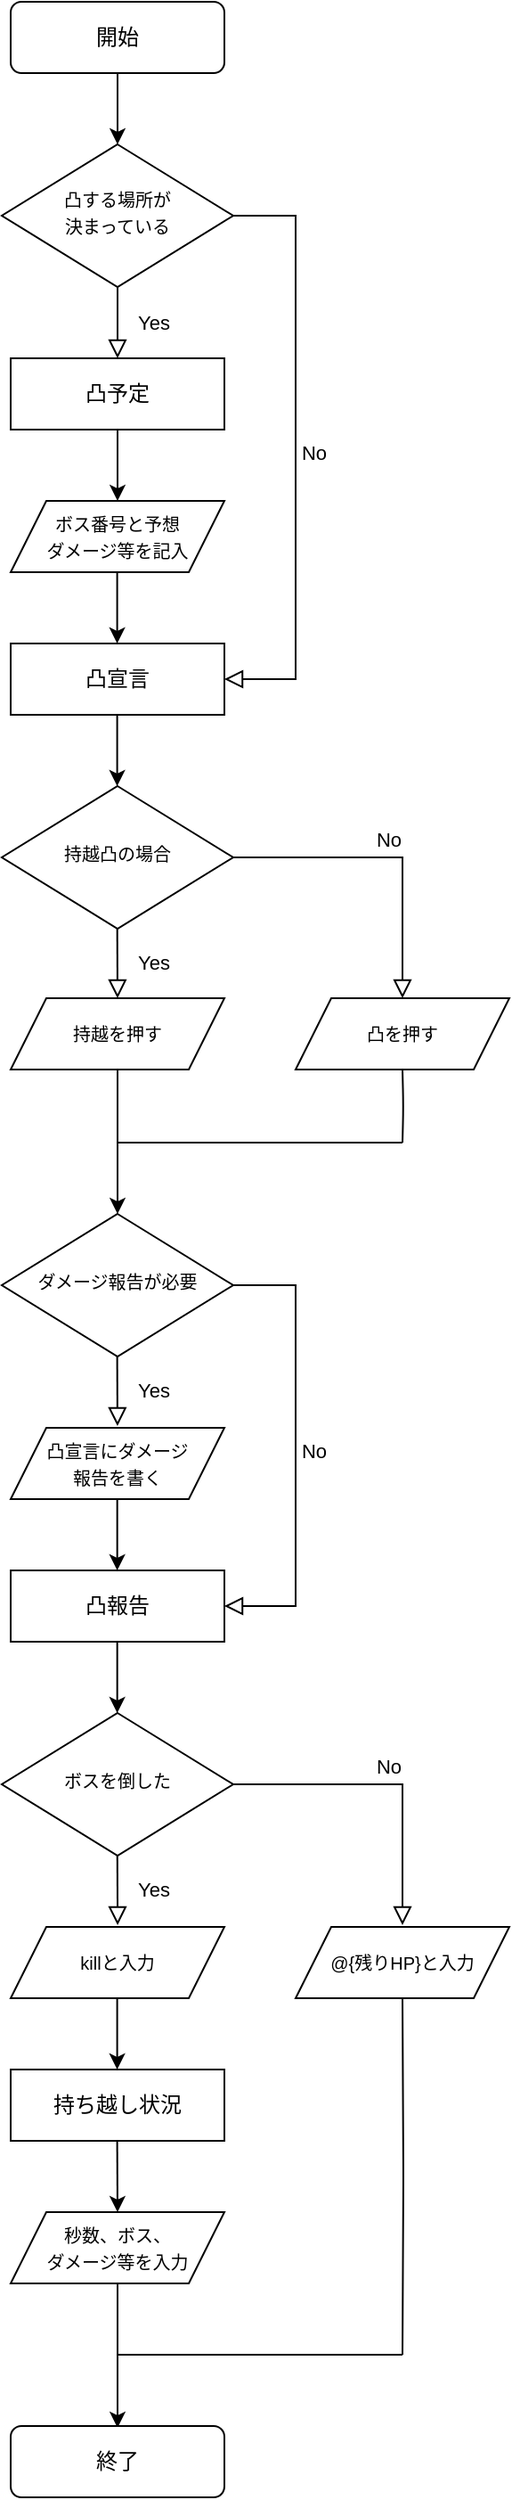 <mxfile version="14.6.6" type="device"><diagram id="C5RBs43oDa-KdzZeNtuy" name="Page-1"><mxGraphModel dx="924" dy="607" grid="1" gridSize="10" guides="1" tooltips="1" connect="1" arrows="1" fold="1" page="1" pageScale="1" pageWidth="580" pageHeight="1669" math="0" shadow="0"><root><mxCell id="WIyWlLk6GJQsqaUBKTNV-0"/><mxCell id="WIyWlLk6GJQsqaUBKTNV-1" parent="WIyWlLk6GJQsqaUBKTNV-0"/><mxCell id="WIyWlLk6GJQsqaUBKTNV-3" value="&lt;font style=&quot;vertical-align: inherit&quot;&gt;&lt;font style=&quot;vertical-align: inherit&quot;&gt;開始&lt;br&gt;&lt;/font&gt;&lt;/font&gt;" style="rounded=1;whiteSpace=wrap;html=1;fontSize=12;glass=0;strokeWidth=1;shadow=0;" parent="WIyWlLk6GJQsqaUBKTNV-1" vertex="1"><mxGeometry x="160" y="80" width="120" height="40" as="geometry"/></mxCell><mxCell id="WIyWlLk6GJQsqaUBKTNV-4" value="Yes" style="rounded=0;html=1;jettySize=auto;orthogonalLoop=1;fontSize=11;endArrow=block;endFill=0;endSize=8;strokeWidth=1;shadow=0;labelBackgroundColor=none;edgeStyle=orthogonalEdgeStyle;entryX=0.5;entryY=0;entryDx=0;entryDy=0;" parent="WIyWlLk6GJQsqaUBKTNV-1" source="WIyWlLk6GJQsqaUBKTNV-6" target="ZMh36VJ0XW2N6ZYBu-iZ-1" edge="1"><mxGeometry y="20" relative="1" as="geometry"><mxPoint as="offset"/><mxPoint x="230" y="280" as="targetPoint"/></mxGeometry></mxCell><mxCell id="WIyWlLk6GJQsqaUBKTNV-5" value="No" style="edgeStyle=orthogonalEdgeStyle;rounded=0;html=1;jettySize=auto;orthogonalLoop=1;fontSize=11;endArrow=block;endFill=0;endSize=8;strokeWidth=1;shadow=0;labelBackgroundColor=none;entryX=1;entryY=0.5;entryDx=0;entryDy=0;" parent="WIyWlLk6GJQsqaUBKTNV-1" source="WIyWlLk6GJQsqaUBKTNV-6" target="ZMh36VJ0XW2N6ZYBu-iZ-6" edge="1"><mxGeometry y="10" relative="1" as="geometry"><mxPoint as="offset"/><mxPoint x="320" y="400" as="targetPoint"/><Array as="points"><mxPoint x="320" y="200"/><mxPoint x="320" y="460"/></Array></mxGeometry></mxCell><mxCell id="WIyWlLk6GJQsqaUBKTNV-6" value="&lt;font style=&quot;vertical-align: inherit&quot;&gt;&lt;font style=&quot;vertical-align: inherit ; font-size: 10px&quot;&gt;&lt;font style=&quot;vertical-align: inherit&quot;&gt;&lt;font style=&quot;vertical-align: inherit&quot;&gt;&lt;font style=&quot;vertical-align: inherit&quot;&gt;&lt;font style=&quot;vertical-align: inherit&quot;&gt;&lt;font style=&quot;vertical-align: inherit&quot;&gt;&lt;font style=&quot;vertical-align: inherit&quot;&gt;&lt;font style=&quot;vertical-align: inherit&quot;&gt;&lt;font style=&quot;vertical-align: inherit&quot;&gt;凸する場所が&lt;/font&gt;&lt;/font&gt;&lt;/font&gt;&lt;/font&gt;&lt;/font&gt;&lt;/font&gt;&lt;/font&gt;&lt;/font&gt;&lt;/font&gt;&lt;/font&gt;&lt;br&gt;&lt;font style=&quot;vertical-align: inherit&quot;&gt;&lt;font style=&quot;vertical-align: inherit&quot;&gt;&lt;font style=&quot;vertical-align: inherit&quot;&gt;&lt;font style=&quot;vertical-align: inherit&quot;&gt;&lt;font style=&quot;vertical-align: inherit&quot;&gt;&lt;font style=&quot;vertical-align: inherit ; font-size: 10px&quot;&gt;&lt;font style=&quot;vertical-align: inherit&quot;&gt;&lt;font style=&quot;vertical-align: inherit&quot;&gt;決まっている&lt;/font&gt;&lt;/font&gt;&lt;/font&gt;&lt;/font&gt;&lt;/font&gt;&lt;/font&gt;&lt;/font&gt;&lt;/font&gt;" style="rhombus;whiteSpace=wrap;html=1;shadow=0;fontFamily=Helvetica;fontSize=12;align=center;strokeWidth=1;spacing=6;spacingTop=-4;" parent="WIyWlLk6GJQsqaUBKTNV-1" vertex="1"><mxGeometry x="155" y="160" width="130" height="80" as="geometry"/></mxCell><mxCell id="ZMh36VJ0XW2N6ZYBu-iZ-1" value="&lt;font style=&quot;vertical-align: inherit&quot;&gt;&lt;font style=&quot;vertical-align: inherit&quot;&gt;&lt;font style=&quot;vertical-align: inherit&quot;&gt;&lt;font style=&quot;vertical-align: inherit&quot;&gt;凸予定&lt;/font&gt;&lt;/font&gt;&lt;/font&gt;&lt;/font&gt;" style="rounded=0;whiteSpace=wrap;html=1;" parent="WIyWlLk6GJQsqaUBKTNV-1" vertex="1"><mxGeometry x="160" y="280" width="120" height="40" as="geometry"/></mxCell><mxCell id="ZMh36VJ0XW2N6ZYBu-iZ-2" value="" style="endArrow=classic;html=1;exitX=0.5;exitY=1;exitDx=0;exitDy=0;" parent="WIyWlLk6GJQsqaUBKTNV-1" source="ZMh36VJ0XW2N6ZYBu-iZ-1" edge="1"><mxGeometry width="50" height="50" relative="1" as="geometry"><mxPoint x="200" y="370" as="sourcePoint"/><mxPoint x="220" y="360" as="targetPoint"/></mxGeometry></mxCell><mxCell id="ZMh36VJ0XW2N6ZYBu-iZ-4" value="" style="endArrow=classic;html=1;exitX=0.5;exitY=1;exitDx=0;exitDy=0;entryX=0.5;entryY=0;entryDx=0;entryDy=0;" parent="WIyWlLk6GJQsqaUBKTNV-1" source="WIyWlLk6GJQsqaUBKTNV-3" target="WIyWlLk6GJQsqaUBKTNV-6" edge="1"><mxGeometry width="50" height="50" relative="1" as="geometry"><mxPoint x="220" y="122" as="sourcePoint"/><mxPoint x="260" y="90" as="targetPoint"/></mxGeometry></mxCell><mxCell id="ZMh36VJ0XW2N6ZYBu-iZ-6" value="&lt;font style=&quot;vertical-align: inherit&quot;&gt;&lt;font style=&quot;vertical-align: inherit&quot;&gt;&lt;font style=&quot;vertical-align: inherit&quot;&gt;&lt;font style=&quot;vertical-align: inherit&quot;&gt;&lt;font style=&quot;vertical-align: inherit&quot;&gt;&lt;font style=&quot;vertical-align: inherit&quot;&gt;凸宣言&lt;/font&gt;&lt;/font&gt;&lt;/font&gt;&lt;/font&gt;&lt;/font&gt;&lt;/font&gt;" style="rounded=0;whiteSpace=wrap;html=1;" parent="WIyWlLk6GJQsqaUBKTNV-1" vertex="1"><mxGeometry x="160" y="440" width="120" height="40" as="geometry"/></mxCell><mxCell id="ZMh36VJ0XW2N6ZYBu-iZ-8" value="" style="endArrow=classic;html=1;exitX=0.5;exitY=1;exitDx=0;exitDy=0;" parent="WIyWlLk6GJQsqaUBKTNV-1" edge="1"><mxGeometry width="50" height="50" relative="1" as="geometry"><mxPoint x="219.8" y="480" as="sourcePoint"/><mxPoint x="219.8" y="520" as="targetPoint"/></mxGeometry></mxCell><mxCell id="ZMh36VJ0XW2N6ZYBu-iZ-9" value="&lt;font style=&quot;vertical-align: inherit&quot;&gt;&lt;font style=&quot;vertical-align: inherit ; font-size: 10px&quot;&gt;ボス番号と予想&lt;br&gt;ダメージ等を記入&lt;/font&gt;&lt;/font&gt;" style="shape=parallelogram;perimeter=parallelogramPerimeter;whiteSpace=wrap;html=1;fixedSize=1;" parent="WIyWlLk6GJQsqaUBKTNV-1" vertex="1"><mxGeometry x="160" y="360" width="120" height="40" as="geometry"/></mxCell><mxCell id="ZMh36VJ0XW2N6ZYBu-iZ-10" value="" style="endArrow=classic;html=1;exitX=0.5;exitY=1;exitDx=0;exitDy=0;" parent="WIyWlLk6GJQsqaUBKTNV-1" edge="1"><mxGeometry width="50" height="50" relative="1" as="geometry"><mxPoint x="219.8" y="400" as="sourcePoint"/><mxPoint x="219.8" y="440" as="targetPoint"/></mxGeometry></mxCell><mxCell id="ZMh36VJ0XW2N6ZYBu-iZ-11" value="&lt;span style=&quot;font-size: 10px&quot;&gt;&lt;font style=&quot;vertical-align: inherit&quot;&gt;&lt;font style=&quot;vertical-align: inherit&quot;&gt;持越凸の場合&lt;br&gt;&lt;/font&gt;&lt;/font&gt;&lt;/span&gt;" style="rhombus;whiteSpace=wrap;html=1;shadow=0;fontFamily=Helvetica;fontSize=12;align=center;strokeWidth=1;spacing=6;spacingTop=-4;" parent="WIyWlLk6GJQsqaUBKTNV-1" vertex="1"><mxGeometry x="155" y="520" width="130" height="80" as="geometry"/></mxCell><mxCell id="ZMh36VJ0XW2N6ZYBu-iZ-12" value="Yes" style="rounded=0;html=1;jettySize=auto;orthogonalLoop=1;fontSize=11;endArrow=block;endFill=0;endSize=8;strokeWidth=1;shadow=0;labelBackgroundColor=none;edgeStyle=orthogonalEdgeStyle;entryX=0.5;entryY=0;entryDx=0;entryDy=0;" parent="WIyWlLk6GJQsqaUBKTNV-1" target="ZMh36VJ0XW2N6ZYBu-iZ-14" edge="1"><mxGeometry y="20" relative="1" as="geometry"><mxPoint as="offset"/><mxPoint x="219.83" y="600" as="sourcePoint"/><mxPoint x="220" y="630" as="targetPoint"/></mxGeometry></mxCell><mxCell id="ZMh36VJ0XW2N6ZYBu-iZ-13" value="No" style="edgeStyle=orthogonalEdgeStyle;rounded=0;html=1;jettySize=auto;orthogonalLoop=1;fontSize=11;endArrow=block;endFill=0;endSize=8;strokeWidth=1;shadow=0;labelBackgroundColor=none;entryX=0.5;entryY=0;entryDx=0;entryDy=0;" parent="WIyWlLk6GJQsqaUBKTNV-1" target="ZMh36VJ0XW2N6ZYBu-iZ-18" edge="1"><mxGeometry y="10" relative="1" as="geometry"><mxPoint as="offset"/><mxPoint x="285" y="560" as="sourcePoint"/><mxPoint x="360" y="640" as="targetPoint"/><Array as="points"><mxPoint x="380" y="560"/></Array></mxGeometry></mxCell><mxCell id="ZMh36VJ0XW2N6ZYBu-iZ-14" value="&lt;span style=&quot;font-size: 10px&quot;&gt;&lt;font style=&quot;vertical-align: inherit&quot;&gt;&lt;font style=&quot;vertical-align: inherit&quot;&gt;持越を押す&lt;/font&gt;&lt;/font&gt;&lt;/span&gt;" style="shape=parallelogram;perimeter=parallelogramPerimeter;whiteSpace=wrap;html=1;fixedSize=1;" parent="WIyWlLk6GJQsqaUBKTNV-1" vertex="1"><mxGeometry x="160" y="639" width="120" height="40" as="geometry"/></mxCell><mxCell id="ZMh36VJ0XW2N6ZYBu-iZ-18" value="&lt;span style=&quot;font-size: 10px&quot;&gt;&lt;font style=&quot;vertical-align: inherit&quot;&gt;&lt;font style=&quot;vertical-align: inherit&quot;&gt;&lt;font style=&quot;vertical-align: inherit&quot;&gt;&lt;font style=&quot;vertical-align: inherit&quot;&gt;凸を押す&lt;/font&gt;&lt;/font&gt;&lt;/font&gt;&lt;/font&gt;&lt;/span&gt;" style="shape=parallelogram;perimeter=parallelogramPerimeter;whiteSpace=wrap;html=1;fixedSize=1;" parent="WIyWlLk6GJQsqaUBKTNV-1" vertex="1"><mxGeometry x="320" y="639" width="120" height="40" as="geometry"/></mxCell><mxCell id="ZMh36VJ0XW2N6ZYBu-iZ-19" value="" style="endArrow=classic;html=1;" parent="WIyWlLk6GJQsqaUBKTNV-1" source="ZMh36VJ0XW2N6ZYBu-iZ-14" target="ZMh36VJ0XW2N6ZYBu-iZ-20" edge="1"><mxGeometry width="50" height="50" relative="1" as="geometry"><mxPoint x="220" y="681" as="sourcePoint"/><mxPoint x="219.88" y="730" as="targetPoint"/></mxGeometry></mxCell><mxCell id="ZMh36VJ0XW2N6ZYBu-iZ-20" value="&lt;span style=&quot;font-size: 10px&quot;&gt;&lt;font style=&quot;vertical-align: inherit&quot;&gt;&lt;font style=&quot;vertical-align: inherit&quot;&gt;&lt;font style=&quot;vertical-align: inherit&quot;&gt;&lt;font style=&quot;vertical-align: inherit&quot;&gt;ダメージ報告が必要&lt;/font&gt;&lt;/font&gt;&lt;/font&gt;&lt;/font&gt;&lt;/span&gt;" style="rhombus;whiteSpace=wrap;html=1;shadow=0;fontFamily=Helvetica;fontSize=12;align=center;strokeWidth=1;spacing=6;spacingTop=-4;" parent="WIyWlLk6GJQsqaUBKTNV-1" vertex="1"><mxGeometry x="155" y="760" width="130" height="80" as="geometry"/></mxCell><mxCell id="ZMh36VJ0XW2N6ZYBu-iZ-21" value="" style="endArrow=none;html=1;entryX=0.5;entryY=1;entryDx=0;entryDy=0;sourcePerimeterSpacing=0;edgeStyle=orthogonalEdgeStyle;" parent="WIyWlLk6GJQsqaUBKTNV-1" target="ZMh36VJ0XW2N6ZYBu-iZ-18" edge="1"><mxGeometry width="50" height="50" relative="1" as="geometry"><mxPoint x="380" y="720" as="sourcePoint"/><mxPoint x="380" y="690" as="targetPoint"/></mxGeometry></mxCell><mxCell id="ZMh36VJ0XW2N6ZYBu-iZ-23" value="" style="endArrow=none;html=1;sourcePerimeterSpacing=0;edgeStyle=orthogonalEdgeStyle;" parent="WIyWlLk6GJQsqaUBKTNV-1" edge="1"><mxGeometry width="50" height="50" relative="1" as="geometry"><mxPoint x="220" y="720" as="sourcePoint"/><mxPoint x="380" y="720" as="targetPoint"/></mxGeometry></mxCell><mxCell id="ZMh36VJ0XW2N6ZYBu-iZ-24" value="Yes" style="rounded=0;html=1;jettySize=auto;orthogonalLoop=1;fontSize=11;endArrow=block;endFill=0;endSize=8;strokeWidth=1;shadow=0;labelBackgroundColor=none;edgeStyle=orthogonalEdgeStyle;entryX=0.5;entryY=0;entryDx=0;entryDy=0;" parent="WIyWlLk6GJQsqaUBKTNV-1" edge="1"><mxGeometry y="20" relative="1" as="geometry"><mxPoint as="offset"/><mxPoint x="219.8" y="840" as="sourcePoint"/><mxPoint x="219.97" y="879" as="targetPoint"/></mxGeometry></mxCell><mxCell id="ZMh36VJ0XW2N6ZYBu-iZ-26" value="&lt;span style=&quot;font-size: 10px&quot;&gt;凸宣言にダメージ&lt;br&gt;報告を書く&lt;/span&gt;" style="shape=parallelogram;perimeter=parallelogramPerimeter;whiteSpace=wrap;html=1;fixedSize=1;" parent="WIyWlLk6GJQsqaUBKTNV-1" vertex="1"><mxGeometry x="160" y="880" width="120" height="40" as="geometry"/></mxCell><mxCell id="ZMh36VJ0XW2N6ZYBu-iZ-27" value="No" style="edgeStyle=orthogonalEdgeStyle;rounded=0;html=1;jettySize=auto;orthogonalLoop=1;fontSize=11;endArrow=block;endFill=0;endSize=8;strokeWidth=1;shadow=0;labelBackgroundColor=none;entryX=1;entryY=0.5;entryDx=0;entryDy=0;" parent="WIyWlLk6GJQsqaUBKTNV-1" target="ZMh36VJ0XW2N6ZYBu-iZ-28" edge="1"><mxGeometry y="10" relative="1" as="geometry"><mxPoint as="offset"/><mxPoint x="285" y="800" as="sourcePoint"/><mxPoint x="280" y="1060" as="targetPoint"/><Array as="points"><mxPoint x="320" y="800"/><mxPoint x="320" y="980"/></Array></mxGeometry></mxCell><mxCell id="ZMh36VJ0XW2N6ZYBu-iZ-28" value="&lt;font style=&quot;vertical-align: inherit&quot;&gt;&lt;font style=&quot;vertical-align: inherit&quot;&gt;&lt;font style=&quot;vertical-align: inherit&quot;&gt;&lt;font style=&quot;vertical-align: inherit&quot;&gt;&lt;font style=&quot;vertical-align: inherit&quot;&gt;&lt;font style=&quot;vertical-align: inherit&quot;&gt;凸報告&lt;/font&gt;&lt;/font&gt;&lt;/font&gt;&lt;/font&gt;&lt;/font&gt;&lt;/font&gt;" style="rounded=0;whiteSpace=wrap;html=1;" parent="WIyWlLk6GJQsqaUBKTNV-1" vertex="1"><mxGeometry x="160" y="960" width="120" height="40" as="geometry"/></mxCell><mxCell id="ZMh36VJ0XW2N6ZYBu-iZ-90" value="" style="endArrow=classic;html=1;exitX=0.5;exitY=1;exitDx=0;exitDy=0;" parent="WIyWlLk6GJQsqaUBKTNV-1" edge="1"><mxGeometry width="50" height="50" relative="1" as="geometry"><mxPoint x="219.83" y="920" as="sourcePoint"/><mxPoint x="219.83" y="960" as="targetPoint"/></mxGeometry></mxCell><mxCell id="ZMh36VJ0XW2N6ZYBu-iZ-91" value="" style="endArrow=classic;html=1;exitX=0.5;exitY=1;exitDx=0;exitDy=0;" parent="WIyWlLk6GJQsqaUBKTNV-1" edge="1"><mxGeometry width="50" height="50" relative="1" as="geometry"><mxPoint x="219.83" y="1000" as="sourcePoint"/><mxPoint x="219.83" y="1040" as="targetPoint"/></mxGeometry></mxCell><mxCell id="ZMh36VJ0XW2N6ZYBu-iZ-92" value="&lt;span style=&quot;font-size: 10px&quot;&gt;ボスを倒した&lt;/span&gt;" style="rhombus;whiteSpace=wrap;html=1;shadow=0;fontFamily=Helvetica;fontSize=12;align=center;strokeWidth=1;spacing=6;spacingTop=-4;" parent="WIyWlLk6GJQsqaUBKTNV-1" vertex="1"><mxGeometry x="155" y="1040" width="130" height="80" as="geometry"/></mxCell><mxCell id="ZMh36VJ0XW2N6ZYBu-iZ-93" value="Yes" style="rounded=0;html=1;jettySize=auto;orthogonalLoop=1;fontSize=11;endArrow=block;endFill=0;endSize=8;strokeWidth=1;shadow=0;labelBackgroundColor=none;edgeStyle=orthogonalEdgeStyle;entryX=0.5;entryY=0;entryDx=0;entryDy=0;" parent="WIyWlLk6GJQsqaUBKTNV-1" edge="1"><mxGeometry y="20" relative="1" as="geometry"><mxPoint as="offset"/><mxPoint x="219.88" y="1120" as="sourcePoint"/><mxPoint x="220.05" y="1159" as="targetPoint"/></mxGeometry></mxCell><mxCell id="ZMh36VJ0XW2N6ZYBu-iZ-95" value="No" style="edgeStyle=orthogonalEdgeStyle;rounded=0;html=1;jettySize=auto;orthogonalLoop=1;fontSize=11;endArrow=block;endFill=0;endSize=8;strokeWidth=1;shadow=0;labelBackgroundColor=none;entryX=0.5;entryY=0;entryDx=0;entryDy=0;" parent="WIyWlLk6GJQsqaUBKTNV-1" edge="1"><mxGeometry y="10" relative="1" as="geometry"><mxPoint as="offset"/><mxPoint x="285" y="1080" as="sourcePoint"/><mxPoint x="380" y="1159" as="targetPoint"/><Array as="points"><mxPoint x="380" y="1080"/></Array></mxGeometry></mxCell><mxCell id="ZMh36VJ0XW2N6ZYBu-iZ-96" value="&lt;span style=&quot;font-size: 10px&quot;&gt;&lt;font style=&quot;vertical-align: inherit&quot;&gt;&lt;font style=&quot;vertical-align: inherit&quot;&gt;killと入力&lt;/font&gt;&lt;/font&gt;&lt;/span&gt;" style="shape=parallelogram;perimeter=parallelogramPerimeter;whiteSpace=wrap;html=1;fixedSize=1;" parent="WIyWlLk6GJQsqaUBKTNV-1" vertex="1"><mxGeometry x="160" y="1160" width="120" height="40" as="geometry"/></mxCell><mxCell id="ZMh36VJ0XW2N6ZYBu-iZ-97" value="&lt;span style=&quot;font-size: 10px&quot;&gt;&lt;font style=&quot;vertical-align: inherit&quot;&gt;&lt;font style=&quot;vertical-align: inherit&quot;&gt;@{残りHP}と入力&lt;/font&gt;&lt;/font&gt;&lt;/span&gt;" style="shape=parallelogram;perimeter=parallelogramPerimeter;whiteSpace=wrap;html=1;fixedSize=1;" parent="WIyWlLk6GJQsqaUBKTNV-1" vertex="1"><mxGeometry x="320" y="1160" width="120" height="40" as="geometry"/></mxCell><mxCell id="ZMh36VJ0XW2N6ZYBu-iZ-98" value="" style="endArrow=classic;html=1;" parent="WIyWlLk6GJQsqaUBKTNV-1" edge="1"><mxGeometry width="50" height="50" relative="1" as="geometry"><mxPoint x="220" y="1360" as="sourcePoint"/><mxPoint x="220" y="1441" as="targetPoint"/></mxGeometry></mxCell><mxCell id="ZMh36VJ0XW2N6ZYBu-iZ-99" value="" style="endArrow=none;html=1;sourcePerimeterSpacing=0;edgeStyle=orthogonalEdgeStyle;" parent="WIyWlLk6GJQsqaUBKTNV-1" target="ZMh36VJ0XW2N6ZYBu-iZ-97" edge="1"><mxGeometry width="50" height="50" relative="1" as="geometry"><mxPoint x="380" y="1400" as="sourcePoint"/><mxPoint x="380" y="1360" as="targetPoint"/></mxGeometry></mxCell><mxCell id="ZMh36VJ0XW2N6ZYBu-iZ-100" value="" style="endArrow=none;html=1;sourcePerimeterSpacing=0;edgeStyle=orthogonalEdgeStyle;" parent="WIyWlLk6GJQsqaUBKTNV-1" edge="1"><mxGeometry width="50" height="50" relative="1" as="geometry"><mxPoint x="220" y="1400" as="sourcePoint"/><mxPoint x="380" y="1400" as="targetPoint"/></mxGeometry></mxCell><mxCell id="ZMh36VJ0XW2N6ZYBu-iZ-101" value="&lt;font style=&quot;vertical-align: inherit&quot;&gt;&lt;font style=&quot;vertical-align: inherit&quot;&gt;終了&lt;br&gt;&lt;/font&gt;&lt;/font&gt;" style="rounded=1;whiteSpace=wrap;html=1;fontSize=12;glass=0;strokeWidth=1;shadow=0;" parent="WIyWlLk6GJQsqaUBKTNV-1" vertex="1"><mxGeometry x="160" y="1440" width="120" height="40" as="geometry"/></mxCell><mxCell id="ZMh36VJ0XW2N6ZYBu-iZ-102" value="" style="endArrow=classic;html=1;exitX=0.5;exitY=1;exitDx=0;exitDy=0;" parent="WIyWlLk6GJQsqaUBKTNV-1" edge="1"><mxGeometry width="50" height="50" relative="1" as="geometry"><mxPoint x="219.8" y="1200" as="sourcePoint"/><mxPoint x="219.8" y="1240" as="targetPoint"/></mxGeometry></mxCell><mxCell id="ZMh36VJ0XW2N6ZYBu-iZ-103" value="&lt;span style=&quot;font-size: 10px&quot;&gt;秒数、ボス、&lt;br&gt;ダメージ等を入力&lt;br&gt;&lt;/span&gt;" style="shape=parallelogram;perimeter=parallelogramPerimeter;whiteSpace=wrap;html=1;fixedSize=1;" parent="WIyWlLk6GJQsqaUBKTNV-1" vertex="1"><mxGeometry x="160" y="1320" width="120" height="40" as="geometry"/></mxCell><mxCell id="ZMh36VJ0XW2N6ZYBu-iZ-105" value="持ち越し状況" style="rounded=0;whiteSpace=wrap;html=1;" parent="WIyWlLk6GJQsqaUBKTNV-1" vertex="1"><mxGeometry x="160" y="1240" width="120" height="40" as="geometry"/></mxCell><mxCell id="ZMh36VJ0XW2N6ZYBu-iZ-106" value="" style="endArrow=classic;html=1;exitX=0.5;exitY=1;exitDx=0;exitDy=0;entryX=0.5;entryY=0;entryDx=0;entryDy=0;" parent="WIyWlLk6GJQsqaUBKTNV-1" target="ZMh36VJ0XW2N6ZYBu-iZ-103" edge="1"><mxGeometry width="50" height="50" relative="1" as="geometry"><mxPoint x="219.8" y="1280" as="sourcePoint"/><mxPoint x="220" y="1310" as="targetPoint"/></mxGeometry></mxCell></root></mxGraphModel></diagram></mxfile>